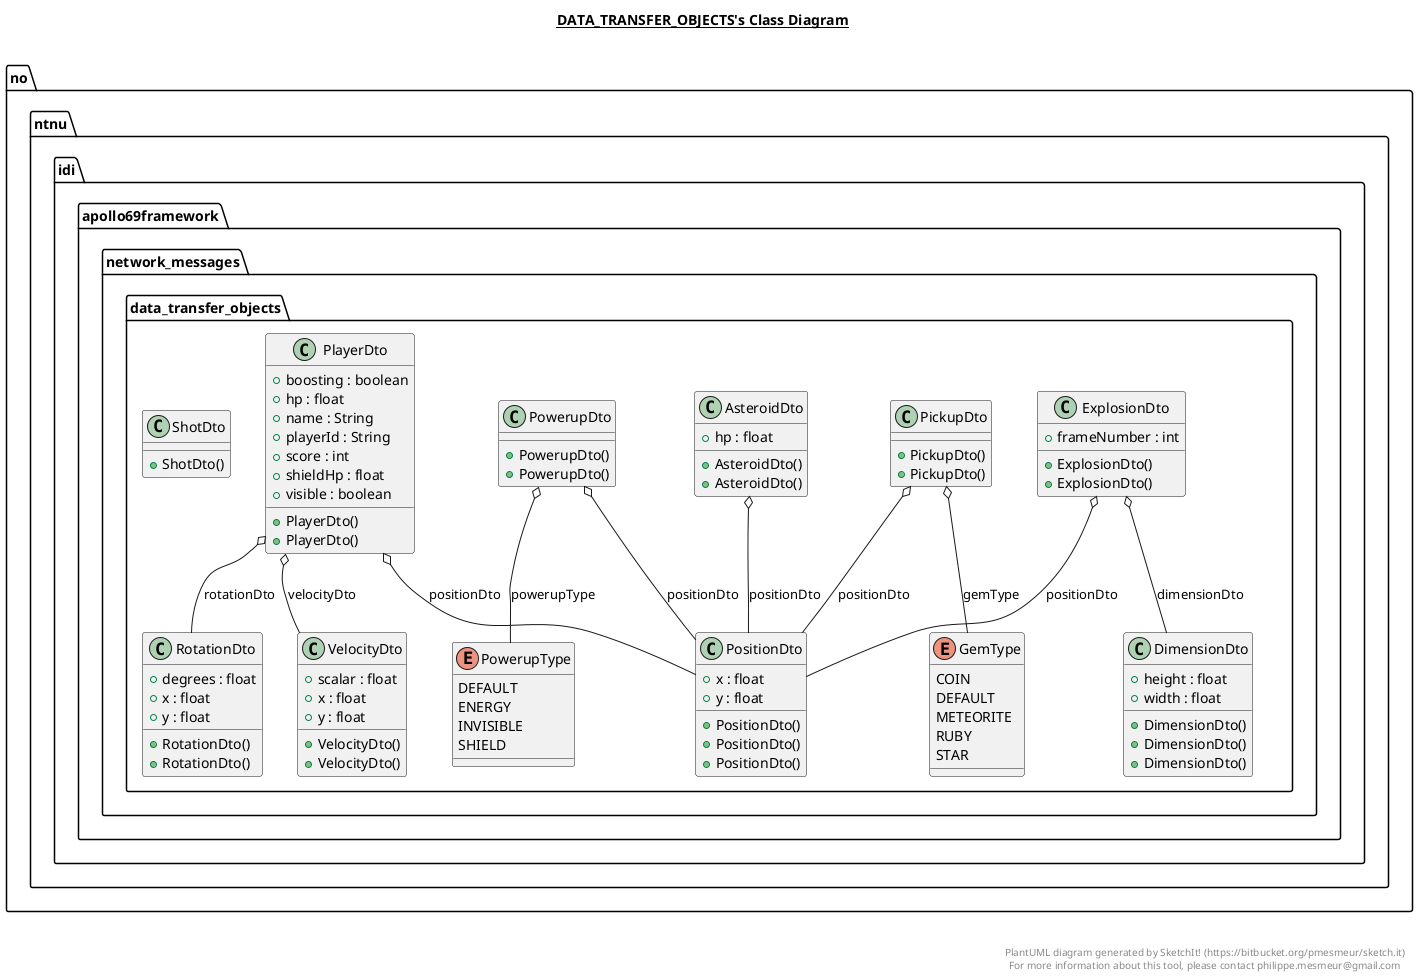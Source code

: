 @startuml

title __DATA_TRANSFER_OBJECTS's Class Diagram__\n

  namespace no.ntnu.idi.apollo69framework {
    namespace network_messages {
      namespace data_transfer_objects {
        class no.ntnu.idi.apollo69framework.network_messages.data_transfer_objects.AsteroidDto {
            + hp : float
            + AsteroidDto()
            + AsteroidDto()
        }
      }
    }
  }
  

  namespace no.ntnu.idi.apollo69framework {
    namespace network_messages {
      namespace data_transfer_objects {
        class no.ntnu.idi.apollo69framework.network_messages.data_transfer_objects.DimensionDto {
            + height : float
            + width : float
            + DimensionDto()
            + DimensionDto()
            + DimensionDto()
        }
      }
    }
  }
  

  namespace no.ntnu.idi.apollo69framework {
    namespace network_messages {
      namespace data_transfer_objects {
        class no.ntnu.idi.apollo69framework.network_messages.data_transfer_objects.ExplosionDto {
            + frameNumber : int
            + ExplosionDto()
            + ExplosionDto()
        }
      }
    }
  }
  

  namespace no.ntnu.idi.apollo69framework {
    namespace network_messages {
      namespace data_transfer_objects {
        enum GemType {
          COIN
          DEFAULT
          METEORITE
          RUBY
          STAR
        }
      }
    }
  }
  

  namespace no.ntnu.idi.apollo69framework {
    namespace network_messages {
      namespace data_transfer_objects {
        class no.ntnu.idi.apollo69framework.network_messages.data_transfer_objects.PickupDto {
            + PickupDto()
            + PickupDto()
        }
      }
    }
  }
  

  namespace no.ntnu.idi.apollo69framework {
    namespace network_messages {
      namespace data_transfer_objects {
        class no.ntnu.idi.apollo69framework.network_messages.data_transfer_objects.PlayerDto {
            + boosting : boolean
            + hp : float
            + name : String
            + playerId : String
            + score : int
            + shieldHp : float
            + visible : boolean
            + PlayerDto()
            + PlayerDto()
        }
      }
    }
  }
  

  namespace no.ntnu.idi.apollo69framework {
    namespace network_messages {
      namespace data_transfer_objects {
        class no.ntnu.idi.apollo69framework.network_messages.data_transfer_objects.PositionDto {
            + x : float
            + y : float
            + PositionDto()
            + PositionDto()
            + PositionDto()
        }
      }
    }
  }
  

  namespace no.ntnu.idi.apollo69framework {
    namespace network_messages {
      namespace data_transfer_objects {
        class no.ntnu.idi.apollo69framework.network_messages.data_transfer_objects.PowerupDto {
            + PowerupDto()
            + PowerupDto()
        }
      }
    }
  }
  

  namespace no.ntnu.idi.apollo69framework {
    namespace network_messages {
      namespace data_transfer_objects {
        enum PowerupType {
          DEFAULT
          ENERGY
          INVISIBLE
          SHIELD
        }
      }
    }
  }
  

  namespace no.ntnu.idi.apollo69framework {
    namespace network_messages {
      namespace data_transfer_objects {
        class no.ntnu.idi.apollo69framework.network_messages.data_transfer_objects.RotationDto {
            + degrees : float
            + x : float
            + y : float
            + RotationDto()
            + RotationDto()
        }
      }
    }
  }
  

  namespace no.ntnu.idi.apollo69framework {
    namespace network_messages {
      namespace data_transfer_objects {
        class no.ntnu.idi.apollo69framework.network_messages.data_transfer_objects.ShotDto {
            + ShotDto()
        }
      }
    }
  }
  

  namespace no.ntnu.idi.apollo69framework {
    namespace network_messages {
      namespace data_transfer_objects {
        class no.ntnu.idi.apollo69framework.network_messages.data_transfer_objects.VelocityDto {
            + scalar : float
            + x : float
            + y : float
            + VelocityDto()
            + VelocityDto()
        }
      }
    }
  }
  

  no.ntnu.idi.apollo69framework.network_messages.data_transfer_objects.AsteroidDto o-- no.ntnu.idi.apollo69framework.network_messages.data_transfer_objects.PositionDto : positionDto
  no.ntnu.idi.apollo69framework.network_messages.data_transfer_objects.ExplosionDto o-- no.ntnu.idi.apollo69framework.network_messages.data_transfer_objects.DimensionDto : dimensionDto
  no.ntnu.idi.apollo69framework.network_messages.data_transfer_objects.ExplosionDto o-- no.ntnu.idi.apollo69framework.network_messages.data_transfer_objects.PositionDto : positionDto
  no.ntnu.idi.apollo69framework.network_messages.data_transfer_objects.PickupDto o-- no.ntnu.idi.apollo69framework.network_messages.data_transfer_objects.GemType : gemType
  no.ntnu.idi.apollo69framework.network_messages.data_transfer_objects.PickupDto o-- no.ntnu.idi.apollo69framework.network_messages.data_transfer_objects.PositionDto : positionDto
  no.ntnu.idi.apollo69framework.network_messages.data_transfer_objects.PlayerDto o-- no.ntnu.idi.apollo69framework.network_messages.data_transfer_objects.PositionDto : positionDto
  no.ntnu.idi.apollo69framework.network_messages.data_transfer_objects.PlayerDto o-- no.ntnu.idi.apollo69framework.network_messages.data_transfer_objects.RotationDto : rotationDto
  no.ntnu.idi.apollo69framework.network_messages.data_transfer_objects.PlayerDto o-- no.ntnu.idi.apollo69framework.network_messages.data_transfer_objects.VelocityDto : velocityDto
  no.ntnu.idi.apollo69framework.network_messages.data_transfer_objects.PowerupDto o-- no.ntnu.idi.apollo69framework.network_messages.data_transfer_objects.PositionDto : positionDto
  no.ntnu.idi.apollo69framework.network_messages.data_transfer_objects.PowerupDto o-- no.ntnu.idi.apollo69framework.network_messages.data_transfer_objects.PowerupType : powerupType


right footer


PlantUML diagram generated by SketchIt! (https://bitbucket.org/pmesmeur/sketch.it)
For more information about this tool, please contact philippe.mesmeur@gmail.com
endfooter

@enduml
